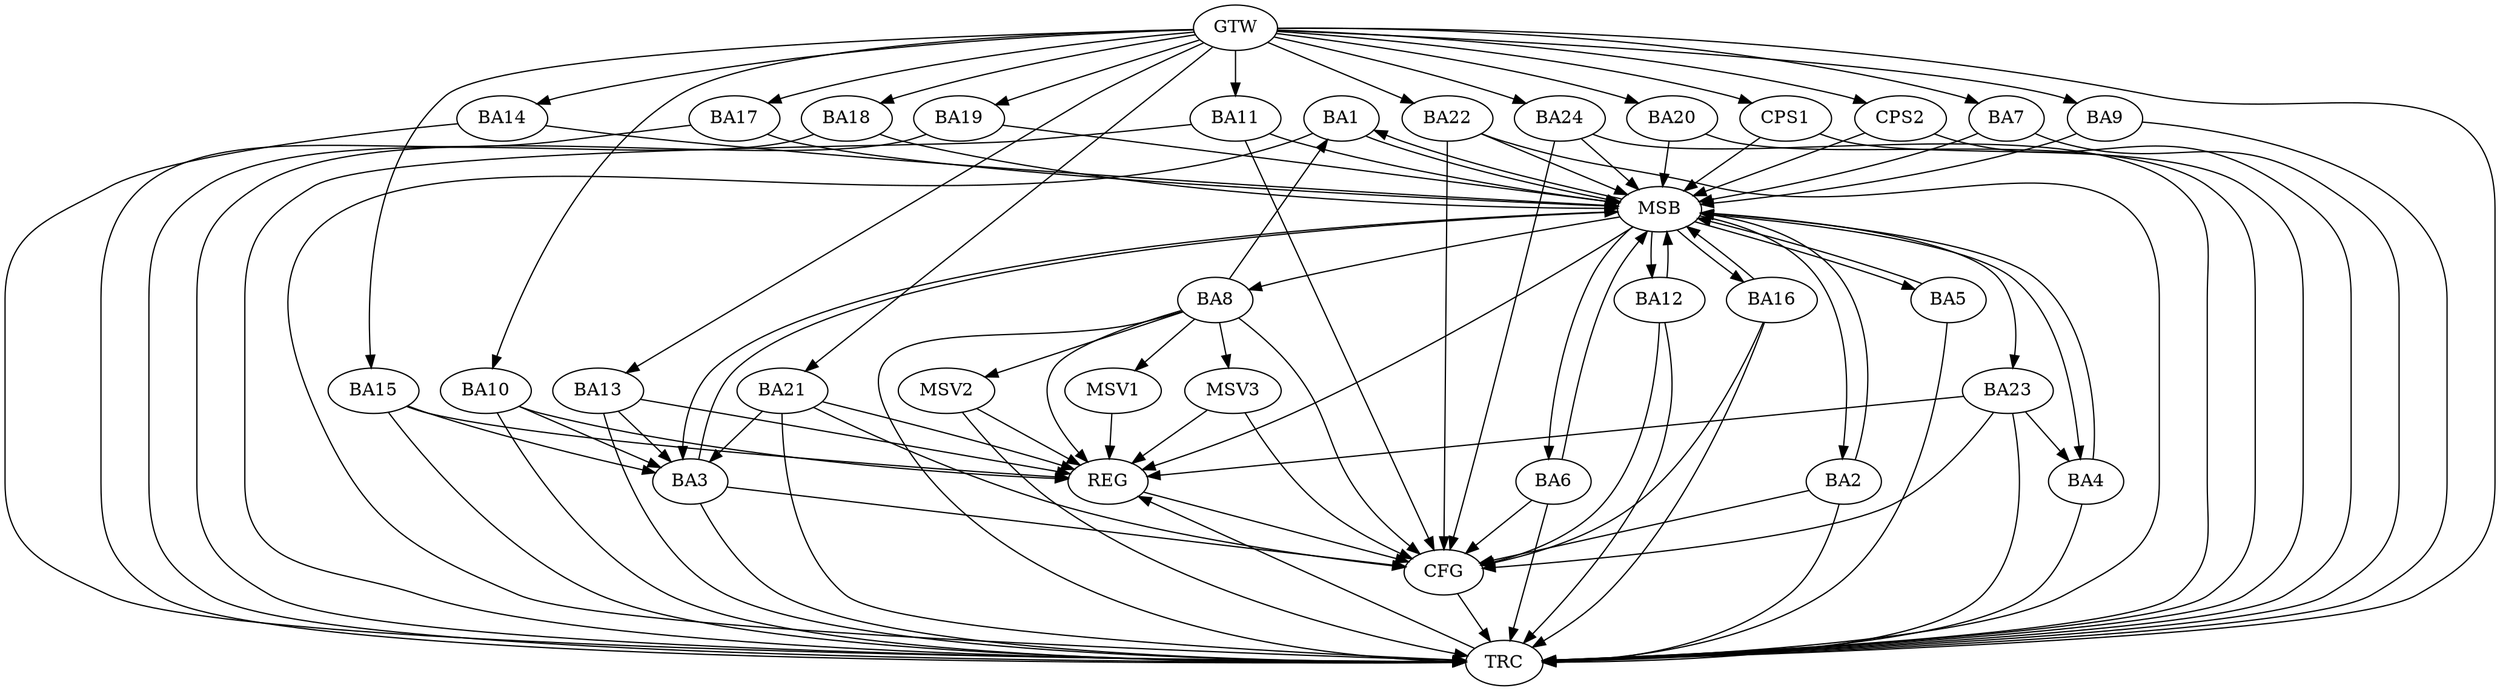 strict digraph G {
  BA1 [ label="BA1" ];
  BA2 [ label="BA2" ];
  BA3 [ label="BA3" ];
  BA4 [ label="BA4" ];
  BA5 [ label="BA5" ];
  BA6 [ label="BA6" ];
  BA7 [ label="BA7" ];
  BA8 [ label="BA8" ];
  BA9 [ label="BA9" ];
  BA10 [ label="BA10" ];
  BA11 [ label="BA11" ];
  BA12 [ label="BA12" ];
  BA13 [ label="BA13" ];
  BA14 [ label="BA14" ];
  BA15 [ label="BA15" ];
  BA16 [ label="BA16" ];
  BA17 [ label="BA17" ];
  BA18 [ label="BA18" ];
  BA19 [ label="BA19" ];
  BA20 [ label="BA20" ];
  BA21 [ label="BA21" ];
  BA22 [ label="BA22" ];
  BA23 [ label="BA23" ];
  BA24 [ label="BA24" ];
  CPS1 [ label="CPS1" ];
  CPS2 [ label="CPS2" ];
  GTW [ label="GTW" ];
  REG [ label="REG" ];
  MSB [ label="MSB" ];
  CFG [ label="CFG" ];
  TRC [ label="TRC" ];
  MSV1 [ label="MSV1" ];
  MSV2 [ label="MSV2" ];
  MSV3 [ label="MSV3" ];
  BA8 -> BA1;
  BA10 -> BA3;
  BA13 -> BA3;
  BA15 -> BA3;
  BA21 -> BA3;
  BA23 -> BA4;
  GTW -> BA7;
  GTW -> BA9;
  GTW -> BA10;
  GTW -> BA11;
  GTW -> BA13;
  GTW -> BA14;
  GTW -> BA15;
  GTW -> BA17;
  GTW -> BA18;
  GTW -> BA19;
  GTW -> BA20;
  GTW -> BA21;
  GTW -> BA22;
  GTW -> BA24;
  GTW -> CPS1;
  GTW -> CPS2;
  BA8 -> REG;
  BA10 -> REG;
  BA13 -> REG;
  BA15 -> REG;
  BA21 -> REG;
  BA23 -> REG;
  BA1 -> MSB;
  MSB -> BA2;
  MSB -> REG;
  BA2 -> MSB;
  MSB -> BA1;
  BA3 -> MSB;
  BA4 -> MSB;
  MSB -> BA3;
  BA5 -> MSB;
  BA6 -> MSB;
  BA7 -> MSB;
  BA9 -> MSB;
  MSB -> BA5;
  BA11 -> MSB;
  BA12 -> MSB;
  MSB -> BA4;
  BA14 -> MSB;
  BA16 -> MSB;
  BA17 -> MSB;
  BA18 -> MSB;
  MSB -> BA8;
  BA19 -> MSB;
  MSB -> BA16;
  BA20 -> MSB;
  BA22 -> MSB;
  BA24 -> MSB;
  CPS1 -> MSB;
  MSB -> BA23;
  MSB -> BA6;
  CPS2 -> MSB;
  MSB -> BA12;
  BA11 -> CFG;
  BA24 -> CFG;
  BA8 -> CFG;
  BA22 -> CFG;
  BA23 -> CFG;
  BA2 -> CFG;
  BA12 -> CFG;
  BA16 -> CFG;
  BA21 -> CFG;
  BA3 -> CFG;
  BA6 -> CFG;
  REG -> CFG;
  BA1 -> TRC;
  BA2 -> TRC;
  BA3 -> TRC;
  BA4 -> TRC;
  BA5 -> TRC;
  BA6 -> TRC;
  BA7 -> TRC;
  BA8 -> TRC;
  BA9 -> TRC;
  BA10 -> TRC;
  BA11 -> TRC;
  BA12 -> TRC;
  BA13 -> TRC;
  BA14 -> TRC;
  BA15 -> TRC;
  BA16 -> TRC;
  BA17 -> TRC;
  BA18 -> TRC;
  BA19 -> TRC;
  BA20 -> TRC;
  BA21 -> TRC;
  BA22 -> TRC;
  BA23 -> TRC;
  BA24 -> TRC;
  CPS1 -> TRC;
  CPS2 -> TRC;
  GTW -> TRC;
  CFG -> TRC;
  TRC -> REG;
  BA8 -> MSV1;
  MSV1 -> REG;
  BA8 -> MSV2;
  BA8 -> MSV3;
  MSV2 -> REG;
  MSV2 -> TRC;
  MSV3 -> REG;
  MSV3 -> CFG;
}
